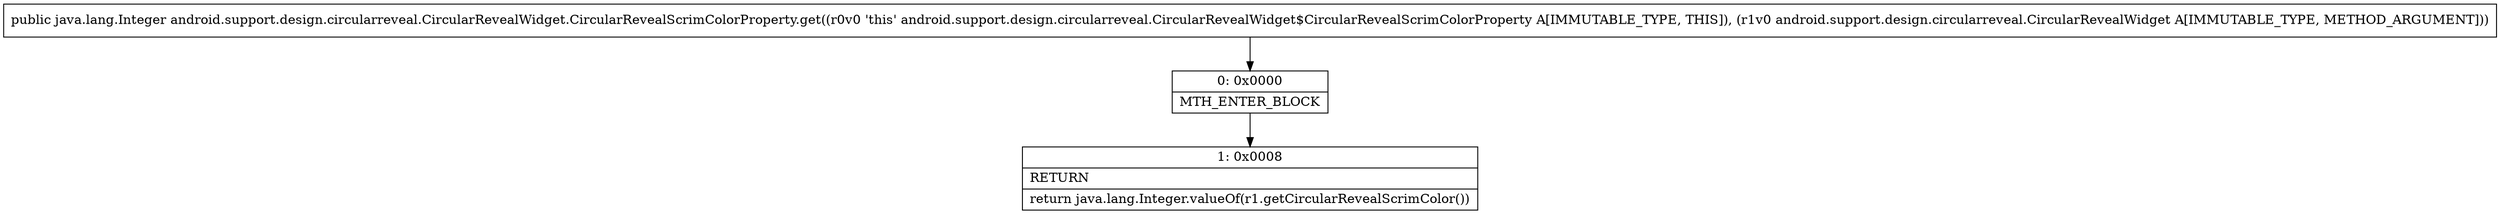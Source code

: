 digraph "CFG forandroid.support.design.circularreveal.CircularRevealWidget.CircularRevealScrimColorProperty.get(Landroid\/support\/design\/circularreveal\/CircularRevealWidget;)Ljava\/lang\/Integer;" {
Node_0 [shape=record,label="{0\:\ 0x0000|MTH_ENTER_BLOCK\l}"];
Node_1 [shape=record,label="{1\:\ 0x0008|RETURN\l|return java.lang.Integer.valueOf(r1.getCircularRevealScrimColor())\l}"];
MethodNode[shape=record,label="{public java.lang.Integer android.support.design.circularreveal.CircularRevealWidget.CircularRevealScrimColorProperty.get((r0v0 'this' android.support.design.circularreveal.CircularRevealWidget$CircularRevealScrimColorProperty A[IMMUTABLE_TYPE, THIS]), (r1v0 android.support.design.circularreveal.CircularRevealWidget A[IMMUTABLE_TYPE, METHOD_ARGUMENT])) }"];
MethodNode -> Node_0;
Node_0 -> Node_1;
}

